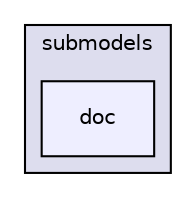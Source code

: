 digraph "src/thermophysicalModels/radiation/submodels/doc" {
  bgcolor=transparent;
  compound=true
  node [ fontsize="10", fontname="Helvetica"];
  edge [ labelfontsize="10", labelfontname="Helvetica"];
  subgraph clusterdir_e8719ccd60760366888bb431a21ef811 {
    graph [ bgcolor="#ddddee", pencolor="black", label="submodels" fontname="Helvetica", fontsize="10", URL="dir_e8719ccd60760366888bb431a21ef811.html"]
  dir_e15fb90201366a81fd9e45e9290c7bbc [shape=box, label="doc", style="filled", fillcolor="#eeeeff", pencolor="black", URL="dir_e15fb90201366a81fd9e45e9290c7bbc.html"];
  }
}
